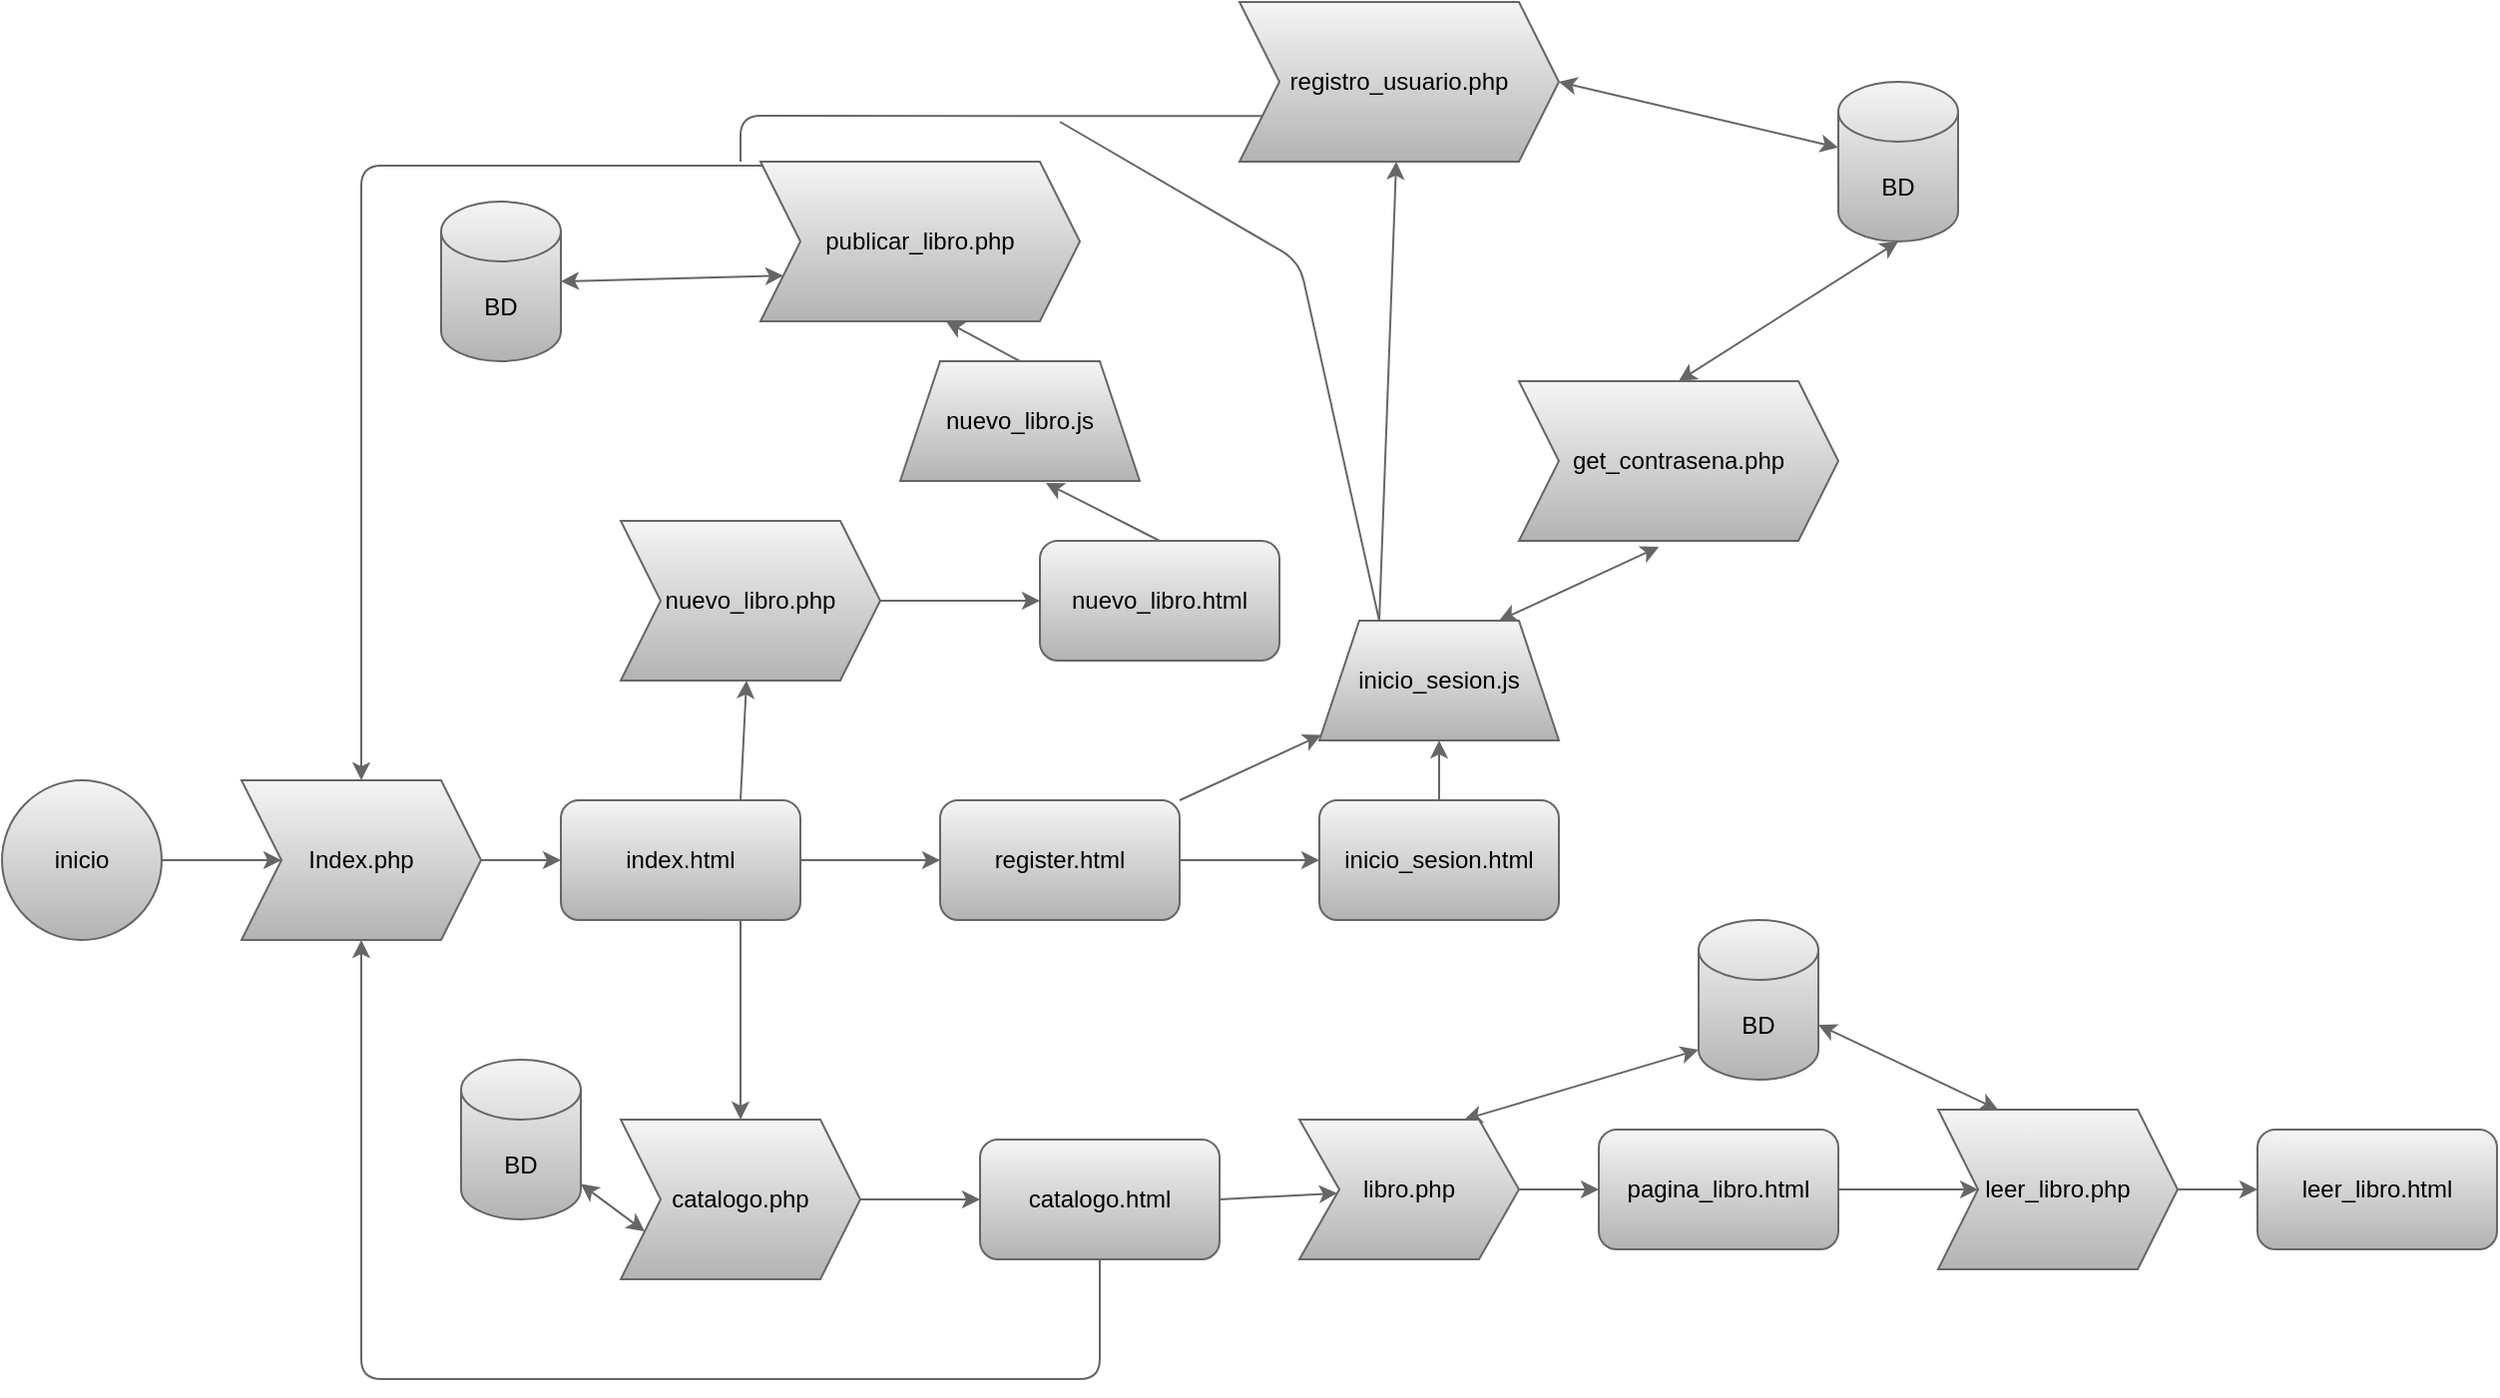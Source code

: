 <mxfile>
    <diagram id="m7AVDyg3nS6jpqkzyXGd" name="Page-1">
        <mxGraphModel dx="1238" dy="1483" grid="1" gridSize="10" guides="1" tooltips="1" connect="1" arrows="1" fold="1" page="1" pageScale="1" pageWidth="850" pageHeight="1100" background="#FFFFFF" math="0" shadow="0">
            <root>
                <mxCell id="0"/>
                <mxCell id="1" parent="0"/>
                <mxCell id="8" style="edgeStyle=none;html=1;exitX=1;exitY=0.5;exitDx=0;exitDy=0;entryX=0;entryY=0.5;entryDx=0;entryDy=0;fontFamily=Helvetica;fontSize=12;fontColor=#000000;fillColor=#f5f5f5;gradientColor=#b3b3b3;strokeColor=#666666;" edge="1" parent="1" source="3" target="4">
                    <mxGeometry relative="1" as="geometry"/>
                </mxCell>
                <mxCell id="3" value="Index.php" style="shape=step;perimeter=stepPerimeter;whiteSpace=wrap;html=1;fixedSize=1;fillColor=#f5f5f5;gradientColor=#b3b3b3;strokeColor=#666666;fontColor=#000000;" vertex="1" parent="1">
                    <mxGeometry x="130" y="200" width="120" height="80" as="geometry"/>
                </mxCell>
                <mxCell id="16" style="edgeStyle=none;shape=connector;rounded=1;html=1;exitX=0.75;exitY=1;exitDx=0;exitDy=0;labelBackgroundColor=default;fontFamily=Helvetica;fontSize=12;fontColor=#000000;startArrow=none;startFill=0;endArrow=classic;strokeColor=#666666;fillColor=#f5f5f5;gradientColor=#b3b3b3;" edge="1" parent="1" source="4" target="10">
                    <mxGeometry relative="1" as="geometry"/>
                </mxCell>
                <mxCell id="19" style="edgeStyle=none;shape=connector;rounded=1;html=1;exitX=0.75;exitY=0;exitDx=0;exitDy=0;labelBackgroundColor=default;fontFamily=Helvetica;fontSize=12;fontColor=#000000;startArrow=none;startFill=0;endArrow=classic;strokeColor=#666666;fillColor=#f5f5f5;gradientColor=#b3b3b3;" edge="1" parent="1" source="4" target="17">
                    <mxGeometry relative="1" as="geometry"/>
                </mxCell>
                <mxCell id="22" style="edgeStyle=none;shape=connector;rounded=1;html=1;exitX=1;exitY=0.5;exitDx=0;exitDy=0;entryX=0;entryY=0.5;entryDx=0;entryDy=0;labelBackgroundColor=default;fontFamily=Helvetica;fontSize=12;fontColor=#000000;startArrow=none;startFill=0;endArrow=classic;strokeColor=#666666;fillColor=#f5f5f5;gradientColor=#b3b3b3;" edge="1" parent="1" source="4" target="21">
                    <mxGeometry relative="1" as="geometry"/>
                </mxCell>
                <mxCell id="4" value="index.html" style="rounded=1;whiteSpace=wrap;html=1;fillColor=#f5f5f5;gradientColor=#b3b3b3;strokeColor=#666666;fontColor=#000000;" vertex="1" parent="1">
                    <mxGeometry x="290" y="210" width="120" height="60" as="geometry"/>
                </mxCell>
                <mxCell id="18" style="edgeStyle=none;shape=connector;rounded=1;html=1;exitX=1;exitY=0.5;exitDx=0;exitDy=0;entryX=0;entryY=0.5;entryDx=0;entryDy=0;labelBackgroundColor=default;fontFamily=Helvetica;fontSize=12;fontColor=#000000;startArrow=none;startFill=0;endArrow=classic;strokeColor=#666666;fillColor=#f5f5f5;gradientColor=#b3b3b3;" edge="1" parent="1" source="10" target="12">
                    <mxGeometry relative="1" as="geometry"/>
                </mxCell>
                <mxCell id="60" style="edgeStyle=none;shape=connector;rounded=1;html=1;exitX=0;exitY=0.75;exitDx=0;exitDy=0;labelBackgroundColor=default;fontFamily=Helvetica;fontSize=12;fontColor=#000000;startArrow=classic;startFill=1;endArrow=classic;endFill=1;strokeColor=#666666;fillColor=#f5f5f5;gradientColor=#b3b3b3;" edge="1" parent="1" source="10" target="59">
                    <mxGeometry relative="1" as="geometry"/>
                </mxCell>
                <mxCell id="10" value="catalogo.php" style="shape=step;perimeter=stepPerimeter;whiteSpace=wrap;html=1;fixedSize=1;fillColor=#f5f5f5;gradientColor=#b3b3b3;strokeColor=#666666;fontColor=#000000;" vertex="1" parent="1">
                    <mxGeometry x="320" y="370" width="120" height="80" as="geometry"/>
                </mxCell>
                <mxCell id="49" style="edgeStyle=none;shape=connector;rounded=1;html=1;exitX=0.5;exitY=0;exitDx=0;exitDy=0;entryX=0.608;entryY=1.017;entryDx=0;entryDy=0;entryPerimeter=0;labelBackgroundColor=default;fontFamily=Helvetica;fontSize=12;fontColor=#000000;startArrow=none;startFill=0;endArrow=classic;endFill=1;strokeColor=#666666;fillColor=#f5f5f5;gradientColor=#b3b3b3;" edge="1" parent="1" source="11" target="48">
                    <mxGeometry relative="1" as="geometry"/>
                </mxCell>
                <mxCell id="11" value="nuevo_libro.html" style="rounded=1;whiteSpace=wrap;html=1;fillColor=#f5f5f5;gradientColor=#b3b3b3;strokeColor=#666666;fontColor=#000000;" vertex="1" parent="1">
                    <mxGeometry x="530" y="80" width="120" height="60" as="geometry"/>
                </mxCell>
                <mxCell id="26" style="edgeStyle=none;shape=connector;rounded=1;html=1;exitX=0.5;exitY=1;exitDx=0;exitDy=0;entryX=0.5;entryY=1;entryDx=0;entryDy=0;labelBackgroundColor=default;fontFamily=Helvetica;fontSize=12;fontColor=#000000;startArrow=none;startFill=0;endArrow=classic;strokeColor=#666666;fillColor=#f5f5f5;gradientColor=#b3b3b3;" edge="1" parent="1" source="12" target="3">
                    <mxGeometry relative="1" as="geometry">
                        <Array as="points">
                            <mxPoint x="560" y="500"/>
                            <mxPoint x="190" y="500"/>
                        </Array>
                    </mxGeometry>
                </mxCell>
                <mxCell id="51" style="edgeStyle=none;shape=connector;rounded=1;html=1;exitX=1;exitY=0.5;exitDx=0;exitDy=0;labelBackgroundColor=default;fontFamily=Helvetica;fontSize=12;fontColor=#000000;startArrow=none;startFill=0;endArrow=classic;endFill=1;strokeColor=#666666;fillColor=#f5f5f5;gradientColor=#b3b3b3;" edge="1" parent="1" source="12" target="45">
                    <mxGeometry relative="1" as="geometry"/>
                </mxCell>
                <mxCell id="12" value="catalogo.html" style="rounded=1;whiteSpace=wrap;html=1;fillColor=#f5f5f5;gradientColor=#b3b3b3;strokeColor=#666666;fontColor=#000000;" vertex="1" parent="1">
                    <mxGeometry x="500" y="380" width="120" height="60" as="geometry"/>
                </mxCell>
                <mxCell id="15" style="edgeStyle=none;shape=connector;rounded=1;html=1;exitX=1;exitY=0.5;exitDx=0;exitDy=0;labelBackgroundColor=default;fontFamily=Helvetica;fontSize=12;fontColor=#000000;startArrow=none;startFill=0;endArrow=classic;strokeColor=#666666;fillColor=#f5f5f5;gradientColor=#b3b3b3;" edge="1" parent="1" source="14" target="3">
                    <mxGeometry relative="1" as="geometry"/>
                </mxCell>
                <mxCell id="14" value="inicio" style="ellipse;whiteSpace=wrap;html=1;aspect=fixed;fontFamily=Helvetica;fontSize=12;fontColor=#000000;strokeColor=#666666;fillColor=#f5f5f5;gradientColor=#b3b3b3;" vertex="1" parent="1">
                    <mxGeometry x="10" y="200" width="80" height="80" as="geometry"/>
                </mxCell>
                <mxCell id="20" style="edgeStyle=none;shape=connector;rounded=1;html=1;exitX=1;exitY=0.5;exitDx=0;exitDy=0;entryX=0;entryY=0.5;entryDx=0;entryDy=0;labelBackgroundColor=default;fontFamily=Helvetica;fontSize=12;fontColor=#000000;startArrow=none;startFill=0;endArrow=classic;strokeColor=#666666;fillColor=#f5f5f5;gradientColor=#b3b3b3;" edge="1" parent="1" source="17" target="11">
                    <mxGeometry relative="1" as="geometry"/>
                </mxCell>
                <mxCell id="17" value="nuevo_libro.php" style="shape=step;perimeter=stepPerimeter;whiteSpace=wrap;html=1;fixedSize=1;fillColor=#f5f5f5;gradientColor=#b3b3b3;strokeColor=#666666;fontColor=#000000;" vertex="1" parent="1">
                    <mxGeometry x="320" y="70" width="130" height="80" as="geometry"/>
                </mxCell>
                <mxCell id="28" style="edgeStyle=none;shape=connector;rounded=1;html=1;exitX=1;exitY=0.5;exitDx=0;exitDy=0;entryX=0;entryY=0.5;entryDx=0;entryDy=0;labelBackgroundColor=default;fontFamily=Helvetica;fontSize=12;fontColor=#000000;startArrow=none;startFill=0;endArrow=classic;strokeColor=#666666;fillColor=#f5f5f5;gradientColor=#b3b3b3;" edge="1" parent="1" source="21" target="27">
                    <mxGeometry relative="1" as="geometry"/>
                </mxCell>
                <mxCell id="31" style="edgeStyle=none;shape=connector;rounded=1;html=1;exitX=1;exitY=0;exitDx=0;exitDy=0;labelBackgroundColor=default;fontFamily=Helvetica;fontSize=12;fontColor=#000000;startArrow=none;startFill=0;endArrow=classic;strokeColor=#666666;fillColor=#f5f5f5;gradientColor=#b3b3b3;" edge="1" parent="1" source="21" target="30">
                    <mxGeometry relative="1" as="geometry"/>
                </mxCell>
                <mxCell id="21" value="register.html" style="rounded=1;whiteSpace=wrap;html=1;fillColor=#f5f5f5;gradientColor=#b3b3b3;strokeColor=#666666;fontColor=#000000;" vertex="1" parent="1">
                    <mxGeometry x="480" y="210" width="120" height="60" as="geometry"/>
                </mxCell>
                <mxCell id="25" style="edgeStyle=none;shape=connector;rounded=1;html=1;exitX=0.019;exitY=0.025;exitDx=0;exitDy=0;labelBackgroundColor=default;fontFamily=Helvetica;fontSize=12;fontColor=#000000;startArrow=none;startFill=0;endArrow=classic;strokeColor=#666666;fillColor=#f5f5f5;gradientColor=#b3b3b3;exitPerimeter=0;" edge="1" parent="1" source="23" target="3">
                    <mxGeometry relative="1" as="geometry">
                        <Array as="points">
                            <mxPoint x="190" y="-108"/>
                        </Array>
                    </mxGeometry>
                </mxCell>
                <mxCell id="39" style="edgeStyle=none;shape=connector;rounded=1;html=1;exitX=0;exitY=0.75;exitDx=0;exitDy=0;entryX=1;entryY=0.5;entryDx=0;entryDy=0;entryPerimeter=0;labelBackgroundColor=default;fontFamily=Helvetica;fontSize=12;fontColor=#000000;startArrow=classic;startFill=1;endArrow=classic;endFill=1;strokeColor=#666666;fillColor=#f5f5f5;gradientColor=#b3b3b3;" edge="1" parent="1" source="23" target="38">
                    <mxGeometry relative="1" as="geometry"/>
                </mxCell>
                <mxCell id="23" value="publicar_libro.php" style="shape=step;perimeter=stepPerimeter;whiteSpace=wrap;html=1;fixedSize=1;fillColor=#f5f5f5;gradientColor=#b3b3b3;strokeColor=#666666;fontColor=#000000;" vertex="1" parent="1">
                    <mxGeometry x="390" y="-110" width="160" height="80" as="geometry"/>
                </mxCell>
                <mxCell id="32" style="edgeStyle=none;shape=connector;rounded=1;html=1;exitX=0.5;exitY=0;exitDx=0;exitDy=0;labelBackgroundColor=default;fontFamily=Helvetica;fontSize=12;fontColor=#000000;startArrow=none;startFill=0;endArrow=classic;strokeColor=#666666;fillColor=#f5f5f5;gradientColor=#b3b3b3;" edge="1" parent="1" source="27" target="30">
                    <mxGeometry relative="1" as="geometry"/>
                </mxCell>
                <mxCell id="27" value="inicio_sesion.html" style="rounded=1;whiteSpace=wrap;html=1;fillColor=#f5f5f5;gradientColor=#b3b3b3;strokeColor=#666666;fontColor=#000000;" vertex="1" parent="1">
                    <mxGeometry x="670" y="210" width="120" height="60" as="geometry"/>
                </mxCell>
                <mxCell id="37" style="edgeStyle=none;shape=connector;rounded=1;html=1;exitX=0.75;exitY=0;exitDx=0;exitDy=0;entryX=0.438;entryY=1.038;entryDx=0;entryDy=0;entryPerimeter=0;labelBackgroundColor=default;fontFamily=Helvetica;fontSize=12;fontColor=#000000;startArrow=classic;startFill=1;endArrow=classic;strokeColor=#666666;fillColor=#f5f5f5;gradientColor=#b3b3b3;" edge="1" parent="1" source="30" target="33">
                    <mxGeometry relative="1" as="geometry"/>
                </mxCell>
                <mxCell id="42" style="edgeStyle=none;shape=connector;rounded=1;html=1;exitX=0.25;exitY=0;exitDx=0;exitDy=0;labelBackgroundColor=default;fontFamily=Helvetica;fontSize=12;fontColor=#000000;startArrow=none;startFill=0;endArrow=classic;endFill=1;strokeColor=#666666;fillColor=#f5f5f5;gradientColor=#b3b3b3;" edge="1" parent="1" source="30" target="40">
                    <mxGeometry relative="1" as="geometry"/>
                </mxCell>
                <mxCell id="44" style="edgeStyle=none;shape=connector;rounded=1;html=1;exitX=0.25;exitY=0;exitDx=0;exitDy=0;labelBackgroundColor=default;fontFamily=Helvetica;fontSize=12;fontColor=#000000;startArrow=none;startFill=0;endArrow=none;endFill=0;strokeColor=#666666;fillColor=#f5f5f5;gradientColor=#b3b3b3;" edge="1" parent="1" source="30">
                    <mxGeometry relative="1" as="geometry">
                        <mxPoint x="540" y="-130" as="targetPoint"/>
                        <Array as="points">
                            <mxPoint x="660" y="-60"/>
                        </Array>
                    </mxGeometry>
                </mxCell>
                <mxCell id="30" value="inicio_sesion.js" style="shape=trapezoid;perimeter=trapezoidPerimeter;whiteSpace=wrap;html=1;fixedSize=1;fontFamily=Helvetica;fontSize=12;fontColor=#000000;strokeColor=#666666;fillColor=#f5f5f5;gradientColor=#b3b3b3;" vertex="1" parent="1">
                    <mxGeometry x="670" y="120" width="120" height="60" as="geometry"/>
                </mxCell>
                <mxCell id="35" style="edgeStyle=none;shape=connector;rounded=1;html=1;exitX=0.5;exitY=0;exitDx=0;exitDy=0;entryX=0.5;entryY=1;entryDx=0;entryDy=0;entryPerimeter=0;labelBackgroundColor=default;fontFamily=Helvetica;fontSize=12;fontColor=#000000;startArrow=classic;startFill=1;endArrow=classic;strokeColor=#666666;fillColor=#f5f5f5;gradientColor=#b3b3b3;endFill=1;" edge="1" parent="1" source="33" target="34">
                    <mxGeometry relative="1" as="geometry"/>
                </mxCell>
                <mxCell id="33" value="get_contrasena.php" style="shape=step;perimeter=stepPerimeter;whiteSpace=wrap;html=1;fixedSize=1;fillColor=#f5f5f5;gradientColor=#b3b3b3;strokeColor=#666666;fontColor=#000000;" vertex="1" parent="1">
                    <mxGeometry x="770" width="160" height="80" as="geometry"/>
                </mxCell>
                <mxCell id="34" value="BD" style="shape=cylinder3;whiteSpace=wrap;html=1;boundedLbl=1;backgroundOutline=1;size=15;fontFamily=Helvetica;fontSize=12;fontColor=#000000;strokeColor=#666666;fillColor=#f5f5f5;gradientColor=#b3b3b3;" vertex="1" parent="1">
                    <mxGeometry x="930" y="-150" width="60" height="80" as="geometry"/>
                </mxCell>
                <mxCell id="38" value="BD" style="shape=cylinder3;whiteSpace=wrap;html=1;boundedLbl=1;backgroundOutline=1;size=15;fontFamily=Helvetica;fontSize=12;fontColor=#000000;strokeColor=#666666;fillColor=#f5f5f5;gradientColor=#b3b3b3;" vertex="1" parent="1">
                    <mxGeometry x="230" y="-90" width="60" height="80" as="geometry"/>
                </mxCell>
                <mxCell id="41" style="edgeStyle=none;shape=connector;rounded=1;html=1;exitX=1;exitY=0.5;exitDx=0;exitDy=0;labelBackgroundColor=default;fontFamily=Helvetica;fontSize=12;fontColor=#000000;startArrow=classic;startFill=1;endArrow=classic;endFill=1;strokeColor=#666666;fillColor=#f5f5f5;gradientColor=#b3b3b3;" edge="1" parent="1" source="40" target="34">
                    <mxGeometry relative="1" as="geometry"/>
                </mxCell>
                <mxCell id="43" style="edgeStyle=none;shape=connector;rounded=1;html=1;exitX=0;exitY=0.75;exitDx=0;exitDy=0;labelBackgroundColor=default;fontFamily=Helvetica;fontSize=12;fontColor=#000000;startArrow=none;startFill=0;endArrow=none;endFill=0;strokeColor=#666666;fillColor=#f5f5f5;gradientColor=#b3b3b3;" edge="1" parent="1" source="40">
                    <mxGeometry relative="1" as="geometry">
                        <mxPoint x="380" y="-110" as="targetPoint"/>
                        <Array as="points">
                            <mxPoint x="380" y="-133"/>
                        </Array>
                    </mxGeometry>
                </mxCell>
                <mxCell id="40" value="registro_usuario.php" style="shape=step;perimeter=stepPerimeter;whiteSpace=wrap;html=1;fixedSize=1;fillColor=#f5f5f5;gradientColor=#b3b3b3;strokeColor=#666666;fontColor=#000000;" vertex="1" parent="1">
                    <mxGeometry x="630" y="-190" width="160" height="80" as="geometry"/>
                </mxCell>
                <mxCell id="52" style="edgeStyle=none;shape=connector;rounded=1;html=1;exitX=1;exitY=0.5;exitDx=0;exitDy=0;entryX=0;entryY=0.5;entryDx=0;entryDy=0;labelBackgroundColor=default;fontFamily=Helvetica;fontSize=12;fontColor=#000000;startArrow=none;startFill=0;endArrow=classic;endFill=1;strokeColor=#666666;fillColor=#f5f5f5;gradientColor=#b3b3b3;" edge="1" parent="1" source="45" target="46">
                    <mxGeometry relative="1" as="geometry"/>
                </mxCell>
                <mxCell id="57" style="edgeStyle=none;shape=connector;rounded=1;html=1;exitX=0.75;exitY=0;exitDx=0;exitDy=0;entryX=0;entryY=1;entryDx=0;entryDy=-15;entryPerimeter=0;labelBackgroundColor=default;fontFamily=Helvetica;fontSize=12;fontColor=#000000;startArrow=classic;startFill=1;endArrow=classic;endFill=1;strokeColor=#666666;fillColor=#f5f5f5;gradientColor=#b3b3b3;" edge="1" parent="1" source="45" target="56">
                    <mxGeometry relative="1" as="geometry"/>
                </mxCell>
                <mxCell id="45" value="libro.php" style="shape=step;perimeter=stepPerimeter;whiteSpace=wrap;html=1;fixedSize=1;fillColor=#f5f5f5;gradientColor=#b3b3b3;strokeColor=#666666;fontColor=#000000;" vertex="1" parent="1">
                    <mxGeometry x="660" y="370" width="110" height="70" as="geometry"/>
                </mxCell>
                <mxCell id="53" style="edgeStyle=none;shape=connector;rounded=1;html=1;exitX=1;exitY=0.5;exitDx=0;exitDy=0;entryX=0;entryY=0.5;entryDx=0;entryDy=0;labelBackgroundColor=default;fontFamily=Helvetica;fontSize=12;fontColor=#000000;startArrow=none;startFill=0;endArrow=classic;endFill=1;strokeColor=#666666;fillColor=#f5f5f5;gradientColor=#b3b3b3;" edge="1" parent="1" source="46" target="47">
                    <mxGeometry relative="1" as="geometry"/>
                </mxCell>
                <mxCell id="46" value="pagina_libro.html" style="rounded=1;whiteSpace=wrap;html=1;fontFamily=Helvetica;fontSize=12;fontColor=#000000;strokeColor=#666666;fillColor=#f5f5f5;gradientColor=#b3b3b3;" vertex="1" parent="1">
                    <mxGeometry x="810" y="375" width="120" height="60" as="geometry"/>
                </mxCell>
                <mxCell id="55" style="edgeStyle=none;shape=connector;rounded=1;html=1;exitX=1;exitY=0.5;exitDx=0;exitDy=0;entryX=0;entryY=0.5;entryDx=0;entryDy=0;labelBackgroundColor=default;fontFamily=Helvetica;fontSize=12;fontColor=#000000;startArrow=none;startFill=0;endArrow=classic;endFill=1;strokeColor=#666666;fillColor=#f5f5f5;gradientColor=#b3b3b3;" edge="1" parent="1" source="47" target="54">
                    <mxGeometry relative="1" as="geometry"/>
                </mxCell>
                <mxCell id="58" style="edgeStyle=none;shape=connector;rounded=1;html=1;exitX=0.25;exitY=0;exitDx=0;exitDy=0;entryX=1;entryY=0;entryDx=0;entryDy=52.5;entryPerimeter=0;labelBackgroundColor=default;fontFamily=Helvetica;fontSize=12;fontColor=#000000;startArrow=classic;startFill=1;endArrow=classic;endFill=1;strokeColor=#666666;fillColor=#f5f5f5;gradientColor=#b3b3b3;" edge="1" parent="1" source="47" target="56">
                    <mxGeometry relative="1" as="geometry"/>
                </mxCell>
                <mxCell id="47" value="leer_libro.php" style="shape=step;perimeter=stepPerimeter;whiteSpace=wrap;html=1;fixedSize=1;fillColor=#f5f5f5;gradientColor=#b3b3b3;strokeColor=#666666;fontColor=#000000;" vertex="1" parent="1">
                    <mxGeometry x="980" y="365" width="120" height="80" as="geometry"/>
                </mxCell>
                <mxCell id="50" style="edgeStyle=none;shape=connector;rounded=1;html=1;exitX=0.5;exitY=0;exitDx=0;exitDy=0;entryX=0.581;entryY=1;entryDx=0;entryDy=0;entryPerimeter=0;labelBackgroundColor=default;fontFamily=Helvetica;fontSize=12;fontColor=#000000;startArrow=none;startFill=0;endArrow=classic;endFill=1;strokeColor=#666666;fillColor=#f5f5f5;gradientColor=#b3b3b3;" edge="1" parent="1" source="48" target="23">
                    <mxGeometry relative="1" as="geometry"/>
                </mxCell>
                <mxCell id="48" value="nuevo_libro.js" style="shape=trapezoid;perimeter=trapezoidPerimeter;whiteSpace=wrap;html=1;fixedSize=1;fontFamily=Helvetica;fontSize=12;fontColor=#000000;strokeColor=#666666;fillColor=#f5f5f5;gradientColor=#b3b3b3;" vertex="1" parent="1">
                    <mxGeometry x="460" y="-10" width="120" height="60" as="geometry"/>
                </mxCell>
                <mxCell id="54" value="leer_libro.html" style="rounded=1;whiteSpace=wrap;html=1;fontFamily=Helvetica;fontSize=12;fontColor=#000000;strokeColor=#666666;fillColor=#f5f5f5;gradientColor=#b3b3b3;" vertex="1" parent="1">
                    <mxGeometry x="1140" y="375" width="120" height="60" as="geometry"/>
                </mxCell>
                <mxCell id="56" value="BD" style="shape=cylinder3;whiteSpace=wrap;html=1;boundedLbl=1;backgroundOutline=1;size=15;fontFamily=Helvetica;fontSize=12;fontColor=#000000;strokeColor=#666666;fillColor=#f5f5f5;gradientColor=#b3b3b3;" vertex="1" parent="1">
                    <mxGeometry x="860" y="270" width="60" height="80" as="geometry"/>
                </mxCell>
                <mxCell id="59" value="BD" style="shape=cylinder3;whiteSpace=wrap;html=1;boundedLbl=1;backgroundOutline=1;size=15;fontFamily=Helvetica;fontSize=12;fontColor=#000000;strokeColor=#666666;fillColor=#f5f5f5;gradientColor=#b3b3b3;" vertex="1" parent="1">
                    <mxGeometry x="240" y="340" width="60" height="80" as="geometry"/>
                </mxCell>
            </root>
        </mxGraphModel>
    </diagram>
</mxfile>